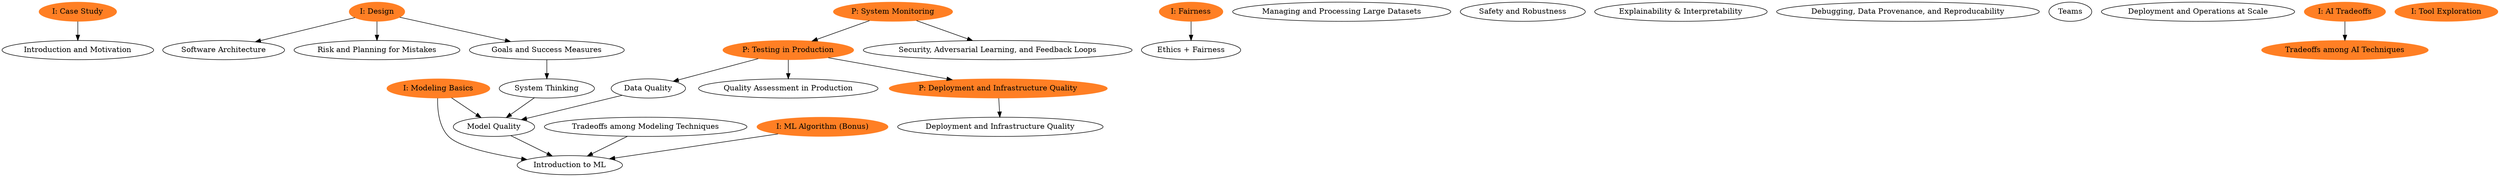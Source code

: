digraph G {

    "Introduction and Motivation"

    "Introduction to ML"
    
    "Model Quality" -> "Introduction to ML"
    
    "System Thinking" -> "Model Quality"
    "Goals and Success Measures" -> "System Thinking"
    "Risk and Planning for Mistakes"
    
    "Tradeoffs among Modeling Techniques" -> "Introduction to ML"


    "Software Architecture"
    
    "Quality Assessment in Production"
    "Deployment and Infrastructure Quality"
    
    "Ethics + Fairness"
    
    "Data Quality" -> "Model Quality"
    
    "Managing and Processing Large Datasets"
    
    "Safety and Robustness"
    "Security, Adversarial Learning, and Feedback Loops"
    "Explainability & Interpretability"
    "Debugging, Data Provenance, and Reproducability"
    "Teams"
    "Deployment and Operations at Scale"


    
    subgraph homeworks {
        node [color=chocolate1,style=filled]
        "I: Modeling Basics" -> "Model Quality"
        "I: Modeling Basics" -> "Introduction to ML"

        "I: ML Algorithm (Bonus)" -> "Introduction to ML"

        "I: Case Study" ->"Introduction and Motivation"   

        "I: AI Tradeoffs" -> "Tradeoffs among AI Techniques"
        
        "I: Design" -> "Risk and Planning for Mistakes"
        "I: Design" -> "Software Architecture"
        "I: Design" -> "Goals and Success Measures"
        
        "I: Fairness" -> "Ethics + Fairness"

        "I: Tool Exploration"

        "P: Deployment and Infrastructure Quality" -> "Deployment and Infrastructure Quality"
        "P: Testing in Production" -> "P: Deployment and Infrastructure Quality"
        "P: Testing in Production" -> "Quality Assessment in Production"
        "P: Testing in Production" -> "Data Quality"
        "P: System Monitoring" -> "Security, Adversarial Learning, and Feedback Loops"
        "P: System Monitoring" -> "P: Testing in Production"
    }
}

